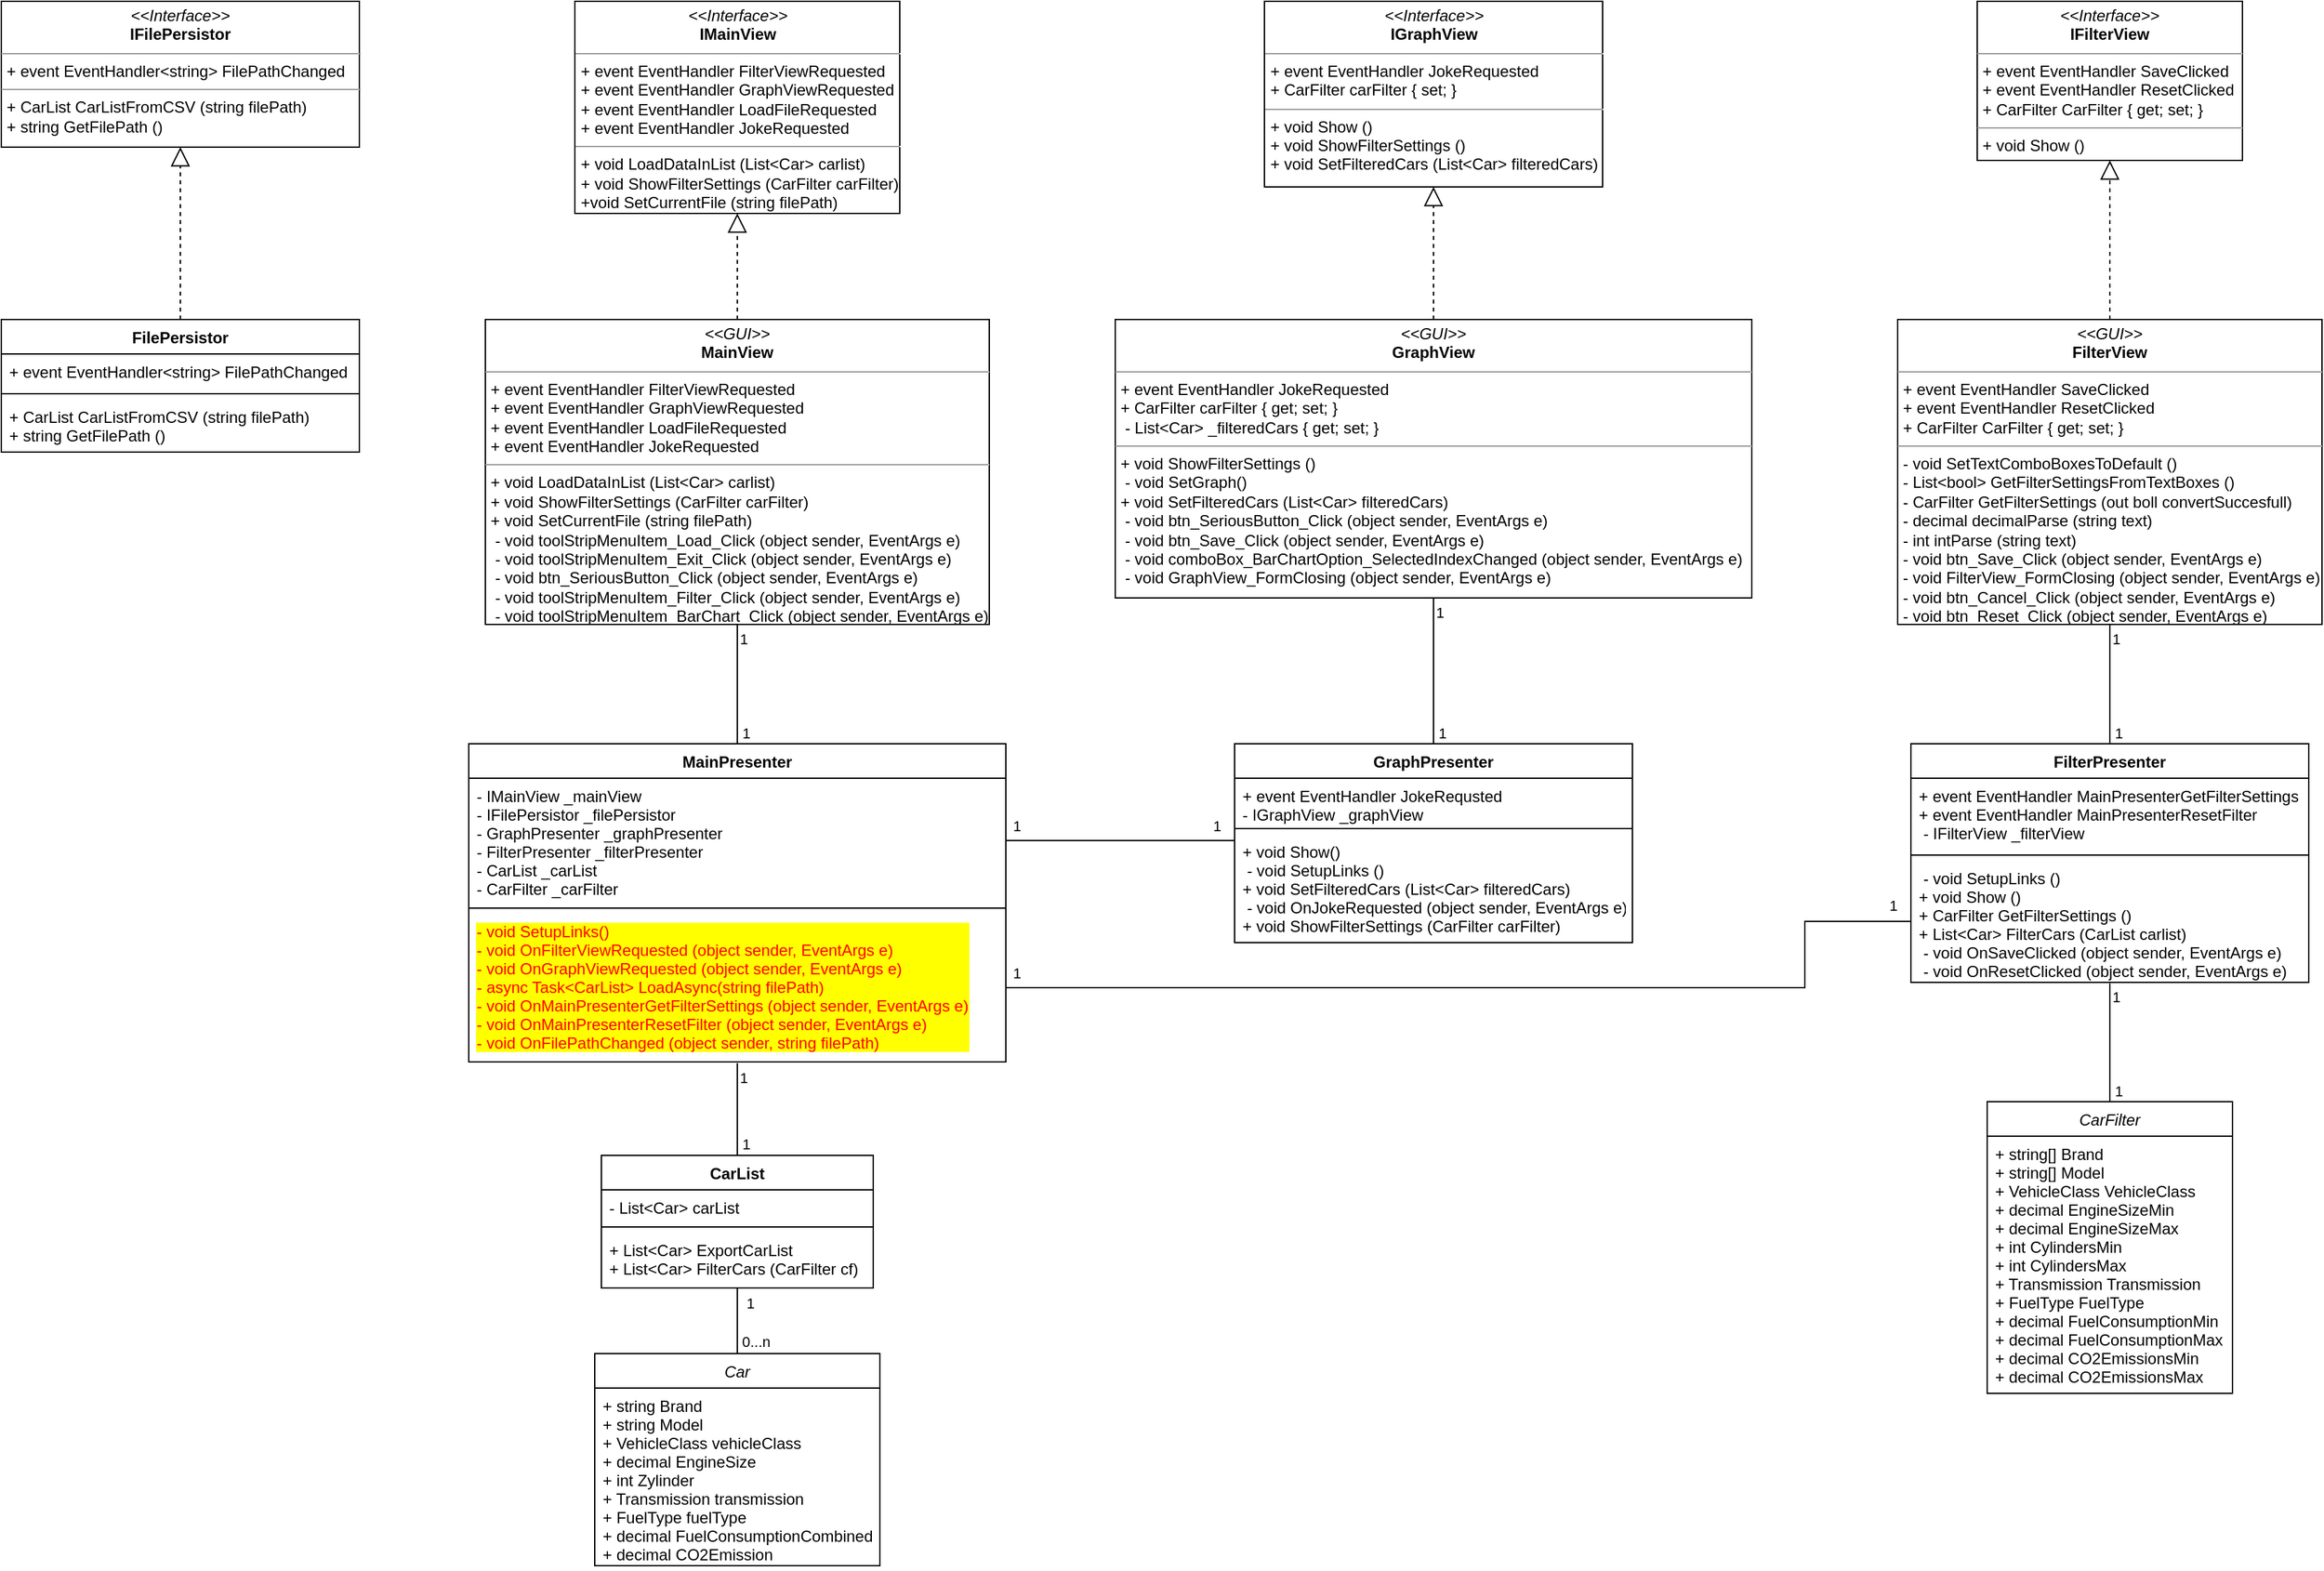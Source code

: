 <mxfile version="16.1.2" type="device"><diagram id="C5RBs43oDa-KdzZeNtuy" name="Page-1"><mxGraphModel dx="2031" dy="1224" grid="1" gridSize="10" guides="1" tooltips="1" connect="1" arrows="1" fold="1" page="1" pageScale="1" pageWidth="4681" pageHeight="3300" math="0" shadow="0"><root><mxCell id="WIyWlLk6GJQsqaUBKTNV-0"/><mxCell id="WIyWlLk6GJQsqaUBKTNV-1" parent="WIyWlLk6GJQsqaUBKTNV-0"/><mxCell id="zkfFHV4jXpPFQw0GAbJ--0" value="Car" style="swimlane;fontStyle=2;align=center;verticalAlign=top;childLayout=stackLayout;horizontal=1;startSize=26;horizontalStack=0;resizeParent=1;resizeLast=0;collapsible=1;marginBottom=0;rounded=0;shadow=0;strokeWidth=1;" parent="WIyWlLk6GJQsqaUBKTNV-1" vertex="1"><mxGeometry x="487.5" y="1060" width="215" height="160" as="geometry"><mxRectangle x="230" y="140" width="160" height="26" as="alternateBounds"/></mxGeometry></mxCell><mxCell id="zkfFHV4jXpPFQw0GAbJ--1" value="+ string Brand&#10;+ string Model&#10;+ VehicleClass vehicleClass&#10;+ decimal EngineSize&#10;+ int Zylinder&#10;+ Transmission transmission&#10;+ FuelType fuelType&#10;+ decimal FuelConsumptionCombined&#10;+ decimal CO2Emission" style="text;align=left;verticalAlign=top;spacingLeft=4;spacingRight=4;overflow=hidden;rotatable=0;points=[[0,0.5],[1,0.5]];portConstraint=eastwest;" parent="zkfFHV4jXpPFQw0GAbJ--0" vertex="1"><mxGeometry y="26" width="215" height="134" as="geometry"/></mxCell><mxCell id="S4POMhUppAolEYFsYcO_-11" value="CarList" style="swimlane;fontStyle=1;align=center;verticalAlign=top;childLayout=stackLayout;horizontal=1;startSize=26;horizontalStack=0;resizeParent=1;resizeParentMax=0;resizeLast=0;collapsible=1;marginBottom=0;" parent="WIyWlLk6GJQsqaUBKTNV-1" vertex="1"><mxGeometry x="492.5" y="910.44" width="205" height="100" as="geometry"/></mxCell><mxCell id="S4POMhUppAolEYFsYcO_-12" value="- List&lt;Car&gt; carList" style="text;strokeColor=none;fillColor=none;align=left;verticalAlign=top;spacingLeft=4;spacingRight=4;overflow=hidden;rotatable=0;points=[[0,0.5],[1,0.5]];portConstraint=eastwest;" parent="S4POMhUppAolEYFsYcO_-11" vertex="1"><mxGeometry y="26" width="205" height="24" as="geometry"/></mxCell><mxCell id="S4POMhUppAolEYFsYcO_-13" value="" style="line;strokeWidth=1;fillColor=none;align=left;verticalAlign=middle;spacingTop=-1;spacingLeft=3;spacingRight=3;rotatable=0;labelPosition=right;points=[];portConstraint=eastwest;" parent="S4POMhUppAolEYFsYcO_-11" vertex="1"><mxGeometry y="50" width="205" height="8" as="geometry"/></mxCell><mxCell id="S4POMhUppAolEYFsYcO_-14" value="+ List&lt;Car&gt; ExportCarList&#10;+ List&lt;Car&gt; FilterCars (CarFilter cf)&#10;" style="text;strokeColor=none;fillColor=none;align=left;verticalAlign=top;spacingLeft=4;spacingRight=4;overflow=hidden;rotatable=0;points=[[0,0.5],[1,0.5]];portConstraint=eastwest;" parent="S4POMhUppAolEYFsYcO_-11" vertex="1"><mxGeometry y="58" width="205" height="42" as="geometry"/></mxCell><mxCell id="S4POMhUppAolEYFsYcO_-16" value="" style="endArrow=none;html=1;edgeStyle=orthogonalEdgeStyle;rounded=0;exitX=0.5;exitY=1;exitDx=0;exitDy=0;entryX=0.5;entryY=0;entryDx=0;entryDy=0;" parent="WIyWlLk6GJQsqaUBKTNV-1" source="S4POMhUppAolEYFsYcO_-11" edge="1" target="zkfFHV4jXpPFQw0GAbJ--0"><mxGeometry relative="1" as="geometry"><mxPoint x="495" y="1000.44" as="sourcePoint"/><mxPoint x="484.66" y="1070.1" as="targetPoint"/><Array as="points"><mxPoint x="595" y="1050"/><mxPoint x="595" y="1050"/></Array></mxGeometry></mxCell><mxCell id="S4POMhUppAolEYFsYcO_-17" value="1" style="edgeLabel;resizable=0;html=1;align=left;verticalAlign=bottom;" parent="S4POMhUppAolEYFsYcO_-16" connectable="0" vertex="1"><mxGeometry x="-1" relative="1" as="geometry"><mxPoint x="5" y="20" as="offset"/></mxGeometry></mxCell><mxCell id="S4POMhUppAolEYFsYcO_-18" value="0...n" style="edgeLabel;resizable=0;html=1;align=right;verticalAlign=bottom;" parent="S4POMhUppAolEYFsYcO_-16" connectable="0" vertex="1"><mxGeometry x="1" relative="1" as="geometry"><mxPoint x="25" as="offset"/></mxGeometry></mxCell><mxCell id="S4POMhUppAolEYFsYcO_-19" value="MainPresenter" style="swimlane;fontStyle=1;align=center;verticalAlign=top;childLayout=stackLayout;horizontal=1;startSize=26;horizontalStack=0;resizeParent=1;resizeParentMax=0;resizeLast=0;collapsible=1;marginBottom=0;" parent="WIyWlLk6GJQsqaUBKTNV-1" vertex="1"><mxGeometry x="392.5" y="600" width="405" height="240" as="geometry"/></mxCell><mxCell id="S4POMhUppAolEYFsYcO_-20" value="- IMainView _mainView&#10;- IFilePersistor _filePersistor&#10;- GraphPresenter _graphPresenter&#10;- FilterPresenter _filterPresenter&#10;- CarList _carList&#10;- CarFilter _carFilter" style="text;strokeColor=none;fillColor=none;align=left;verticalAlign=top;spacingLeft=4;spacingRight=4;overflow=hidden;rotatable=0;points=[[0,0.5],[1,0.5]];portConstraint=eastwest;" parent="S4POMhUppAolEYFsYcO_-19" vertex="1"><mxGeometry y="26" width="405" height="94" as="geometry"/></mxCell><mxCell id="S4POMhUppAolEYFsYcO_-21" value="" style="line;strokeWidth=1;fillColor=none;align=left;verticalAlign=middle;spacingTop=-1;spacingLeft=3;spacingRight=3;rotatable=0;labelPosition=right;points=[];portConstraint=eastwest;" parent="S4POMhUppAolEYFsYcO_-19" vertex="1"><mxGeometry y="120" width="405" height="8" as="geometry"/></mxCell><mxCell id="S4POMhUppAolEYFsYcO_-22" value="- void SetupLinks()&#10;- void OnFilterViewRequested (object sender, EventArgs e)&#10;- void OnGraphViewRequested (object sender, EventArgs e)&#10;- async Task&lt;CarList&gt; LoadAsync(string filePath)&#10;- void OnMainPresenterGetFilterSettings (object sender, EventArgs e)&#10;- void OnMainPresenterResetFilter (object sender, EventArgs e)&#10;- void OnFilePathChanged (object sender, string filePath)" style="text;strokeColor=none;fillColor=none;align=left;verticalAlign=top;spacingLeft=4;spacingRight=4;overflow=hidden;rotatable=0;points=[[0,0.5],[1,0.5]];portConstraint=eastwest;fontColor=#FF0000;labelBackgroundColor=#FFFF00;" parent="S4POMhUppAolEYFsYcO_-19" vertex="1"><mxGeometry y="128" width="405" height="112" as="geometry"/></mxCell><mxCell id="S4POMhUppAolEYFsYcO_-23" value="FilterPresenter" style="swimlane;fontStyle=1;align=center;verticalAlign=top;childLayout=stackLayout;horizontal=1;startSize=26;horizontalStack=0;resizeParent=1;resizeParentMax=0;resizeLast=0;collapsible=1;marginBottom=0;" parent="WIyWlLk6GJQsqaUBKTNV-1" vertex="1"><mxGeometry x="1480" y="600" width="300" height="180" as="geometry"/></mxCell><mxCell id="S4POMhUppAolEYFsYcO_-24" value="+ event EventHandler MainPresenterGetFilterSettings&#10;+ event EventHandler MainPresenterResetFilter&#10; - IFilterView _filterView" style="text;strokeColor=none;fillColor=none;align=left;verticalAlign=top;spacingLeft=4;spacingRight=4;overflow=hidden;rotatable=0;points=[[0,0.5],[1,0.5]];portConstraint=eastwest;" parent="S4POMhUppAolEYFsYcO_-23" vertex="1"><mxGeometry y="26" width="300" height="54" as="geometry"/></mxCell><mxCell id="S4POMhUppAolEYFsYcO_-25" value="" style="line;strokeWidth=1;fillColor=none;align=left;verticalAlign=middle;spacingTop=-1;spacingLeft=3;spacingRight=3;rotatable=0;labelPosition=right;points=[];portConstraint=eastwest;" parent="S4POMhUppAolEYFsYcO_-23" vertex="1"><mxGeometry y="80" width="300" height="8" as="geometry"/></mxCell><mxCell id="S4POMhUppAolEYFsYcO_-26" value=" - void SetupLinks ()&#10;+ void Show ()&#10;+ CarFilter GetFilterSettings ()&#10;+ List&lt;Car&gt; FilterCars (CarList carlist)&#10; - void OnSaveClicked (object sender, EventArgs e)&#10; - void OnResetClicked (object sender, EventArgs e)" style="text;strokeColor=none;fillColor=none;align=left;verticalAlign=top;spacingLeft=4;spacingRight=4;overflow=hidden;rotatable=0;points=[[0,0.5],[1,0.5]];portConstraint=eastwest;" parent="S4POMhUppAolEYFsYcO_-23" vertex="1"><mxGeometry y="88" width="300" height="92" as="geometry"/></mxCell><mxCell id="S4POMhUppAolEYFsYcO_-35" value="&lt;p style=&quot;margin: 0px ; margin-top: 4px ; text-align: center&quot;&gt;&lt;i&gt;&amp;lt;&amp;lt;GUI&amp;gt;&amp;gt;&lt;/i&gt;&lt;br&gt;&lt;b&gt;MainView&lt;/b&gt;&lt;/p&gt;&lt;hr size=&quot;1&quot;&gt;&lt;p style=&quot;margin: 0px 0px 0px 4px&quot;&gt;+ event EventHandler FilterViewRequested&lt;br&gt;&lt;/p&gt;&lt;p style=&quot;margin: 0px 0px 0px 4px&quot;&gt;+ event EventHandler GraphViewRequested&lt;br&gt;&lt;/p&gt;&lt;p style=&quot;margin: 0px 0px 0px 4px&quot;&gt;+ event EventHandler LoadFileRequested&lt;br&gt;&lt;/p&gt;&lt;p style=&quot;margin: 0px 0px 0px 4px&quot;&gt;+ event EventHandler JokeRequested&lt;/p&gt;&lt;hr size=&quot;1&quot;&gt;&lt;p style=&quot;margin: 0px ; margin-left: 4px&quot;&gt;+ void LoadDataInList (List&amp;lt;Car&amp;gt; carlist)&lt;/p&gt;&lt;p style=&quot;margin: 0px ; margin-left: 4px&quot;&gt;+ void ShowFilterSettings (CarFilter carFilter)&lt;/p&gt;&lt;p style=&quot;margin: 0px ; margin-left: 4px&quot;&gt;+ void SetCurrentFile (string filePath)&lt;/p&gt;&lt;p style=&quot;margin: 0px ; margin-left: 4px&quot;&gt;&amp;nbsp;- void toolStripMenuItem_Load_Click (object sender, EventArgs e)&lt;/p&gt;&lt;p style=&quot;margin: 0px ; margin-left: 4px&quot;&gt;&amp;nbsp;- void toolStripMenuItem_Exit_Click (object sender, EventArgs e)&lt;/p&gt;&lt;p style=&quot;margin: 0px ; margin-left: 4px&quot;&gt;&amp;nbsp;- void btn_SeriousButton_Click (object sender, EventArgs e)&lt;/p&gt;&lt;p style=&quot;margin: 0px ; margin-left: 4px&quot;&gt;&amp;nbsp;- void toolStripMenuItem_Filter_Click (object sender, EventArgs e)&lt;/p&gt;&lt;p style=&quot;margin: 0px ; margin-left: 4px&quot;&gt;&amp;nbsp;- void toolStripMenuItem_BarChart_Click (object sender, EventArgs e)&lt;/p&gt;&lt;p style=&quot;margin: 0px ; margin-left: 4px&quot;&gt;&lt;br&gt;&lt;/p&gt;" style="verticalAlign=top;align=left;overflow=fill;fontSize=12;fontFamily=Helvetica;html=1;" parent="WIyWlLk6GJQsqaUBKTNV-1" vertex="1"><mxGeometry x="405" y="280" width="380" height="230" as="geometry"/></mxCell><mxCell id="S4POMhUppAolEYFsYcO_-36" value="&lt;p style=&quot;margin: 0px ; margin-top: 4px ; text-align: center&quot;&gt;&lt;i&gt;&amp;lt;&amp;lt;GUI&amp;gt;&amp;gt;&lt;/i&gt;&lt;br&gt;&lt;b&gt;FilterView&lt;/b&gt;&lt;/p&gt;&lt;hr size=&quot;1&quot;&gt;&lt;p style=&quot;margin: 0px 0px 0px 4px&quot;&gt;+ event EventHandler SaveClicked&lt;br&gt;+ event EventHandler ResetClicked&lt;/p&gt;&lt;p style=&quot;margin: 0px 0px 0px 4px&quot;&gt;+ CarFilter CarFilter { get; set; }&lt;/p&gt;&lt;hr size=&quot;1&quot;&gt;&lt;p style=&quot;margin: 0px ; margin-left: 4px&quot;&gt;- void SetTextComboBoxesToDefault ()&lt;/p&gt;&lt;p style=&quot;margin: 0px ; margin-left: 4px&quot;&gt;- List&amp;lt;bool&amp;gt; GetFilterSettingsFromTextBoxes ()&lt;/p&gt;&lt;p style=&quot;margin: 0px ; margin-left: 4px&quot;&gt;- CarFilter GetFilterSettings (out boll convertSuccesfull)&lt;/p&gt;&lt;p style=&quot;margin: 0px ; margin-left: 4px&quot;&gt;- decimal decimalParse (string text)&lt;/p&gt;&lt;p style=&quot;margin: 0px ; margin-left: 4px&quot;&gt;- int intParse (string text)&lt;/p&gt;&lt;p style=&quot;margin: 0px ; margin-left: 4px&quot;&gt;- void btn_Save_Click (object sender, EventArgs e)&lt;/p&gt;&lt;p style=&quot;margin: 0px ; margin-left: 4px&quot;&gt;- void FilterView_FormClosing (object sender, EventArgs e)&lt;/p&gt;&lt;p style=&quot;margin: 0px ; margin-left: 4px&quot;&gt;- void btn_Cancel_Click (object sender, EventArgs e)&lt;/p&gt;&lt;p style=&quot;margin: 0px ; margin-left: 4px&quot;&gt;- void btn_Reset_Click (object sender, EventArgs e)&lt;/p&gt;" style="verticalAlign=top;align=left;overflow=fill;fontSize=12;fontFamily=Helvetica;html=1;" parent="WIyWlLk6GJQsqaUBKTNV-1" vertex="1"><mxGeometry x="1470" y="280" width="320" height="230" as="geometry"/></mxCell><mxCell id="S4POMhUppAolEYFsYcO_-37" value="" style="endArrow=none;html=1;edgeStyle=orthogonalEdgeStyle;rounded=0;entryX=0.5;entryY=0;entryDx=0;entryDy=0;exitX=0.5;exitY=1;exitDx=0;exitDy=0;" parent="WIyWlLk6GJQsqaUBKTNV-1" source="S4POMhUppAolEYFsYcO_-35" target="S4POMhUppAolEYFsYcO_-19" edge="1"><mxGeometry relative="1" as="geometry"><mxPoint x="640" y="550" as="sourcePoint"/><mxPoint x="805" y="720" as="targetPoint"/></mxGeometry></mxCell><mxCell id="S4POMhUppAolEYFsYcO_-38" value="1" style="edgeLabel;resizable=0;html=1;align=left;verticalAlign=bottom;" parent="S4POMhUppAolEYFsYcO_-37" connectable="0" vertex="1"><mxGeometry x="-1" relative="1" as="geometry"><mxPoint y="19" as="offset"/></mxGeometry></mxCell><mxCell id="S4POMhUppAolEYFsYcO_-39" value="1" style="edgeLabel;resizable=0;html=1;align=right;verticalAlign=bottom;" parent="S4POMhUppAolEYFsYcO_-37" connectable="0" vertex="1"><mxGeometry x="1" relative="1" as="geometry"><mxPoint x="10" as="offset"/></mxGeometry></mxCell><mxCell id="S4POMhUppAolEYFsYcO_-43" value="&lt;p style=&quot;margin: 0px ; margin-top: 4px ; text-align: center&quot;&gt;&lt;i&gt;&amp;lt;&amp;lt;Interface&amp;gt;&amp;gt;&lt;/i&gt;&lt;br&gt;&lt;b&gt;IMainView&lt;/b&gt;&lt;/p&gt;&lt;hr size=&quot;1&quot;&gt;&lt;p style=&quot;margin: 0px ; margin-left: 4px&quot;&gt;+ event EventHandler FilterViewRequested&lt;br&gt;&lt;/p&gt;&lt;p style=&quot;margin: 0px ; margin-left: 4px&quot;&gt;+ event EventHandler GraphViewRequested&lt;br&gt;&lt;/p&gt;&lt;p style=&quot;margin: 0px ; margin-left: 4px&quot;&gt;+ event EventHandler LoadFileRequested&lt;br&gt;&lt;/p&gt;&lt;p style=&quot;margin: 0px ; margin-left: 4px&quot;&gt;+ event EventHandler JokeRequested&lt;br&gt;&lt;/p&gt;&lt;hr size=&quot;1&quot;&gt;&lt;p style=&quot;margin: 0px ; margin-left: 4px&quot;&gt;+ void LoadDataInList (List&amp;lt;Car&amp;gt; carlist)&lt;br&gt;&lt;/p&gt;&lt;p style=&quot;margin: 0px ; margin-left: 4px&quot;&gt;+ void ShowFilterSettings (CarFilter carFilter)&lt;/p&gt;&lt;p style=&quot;margin: 0px ; margin-left: 4px&quot;&gt;+void SetCurrentFile (string filePath)&lt;/p&gt;" style="verticalAlign=top;align=left;overflow=fill;fontSize=12;fontFamily=Helvetica;html=1;" parent="WIyWlLk6GJQsqaUBKTNV-1" vertex="1"><mxGeometry x="472.5" y="40" width="245" height="160" as="geometry"/></mxCell><mxCell id="S4POMhUppAolEYFsYcO_-47" value="&lt;p style=&quot;margin: 0px ; margin-top: 4px ; text-align: center&quot;&gt;&lt;i&gt;&amp;lt;&amp;lt;Interface&amp;gt;&amp;gt;&lt;/i&gt;&lt;br&gt;&lt;b&gt;IFilterView&lt;/b&gt;&lt;/p&gt;&lt;hr size=&quot;1&quot;&gt;&lt;p style=&quot;margin: 0px ; margin-left: 4px&quot;&gt;+ event EventHandler SaveClicked&lt;br&gt;+ event EventHandler ResetClicked&lt;/p&gt;&lt;p style=&quot;margin: 0px ; margin-left: 4px&quot;&gt;+ CarFilter CarFilter { get; set; }&lt;/p&gt;&lt;hr size=&quot;1&quot;&gt;&lt;p style=&quot;margin: 0px ; margin-left: 4px&quot;&gt;+ void Show ()&lt;br&gt;&lt;/p&gt;" style="verticalAlign=top;align=left;overflow=fill;fontSize=12;fontFamily=Helvetica;html=1;" parent="WIyWlLk6GJQsqaUBKTNV-1" vertex="1"><mxGeometry x="1530" y="40" width="200" height="120" as="geometry"/></mxCell><mxCell id="S4POMhUppAolEYFsYcO_-48" value="" style="endArrow=block;dashed=1;endFill=0;endSize=12;html=1;rounded=0;exitX=0.5;exitY=0;exitDx=0;exitDy=0;entryX=0.5;entryY=1;entryDx=0;entryDy=0;" parent="WIyWlLk6GJQsqaUBKTNV-1" source="S4POMhUppAolEYFsYcO_-35" target="S4POMhUppAolEYFsYcO_-43" edge="1"><mxGeometry width="160" relative="1" as="geometry"><mxPoint x="460" y="290" as="sourcePoint"/><mxPoint x="640" y="230" as="targetPoint"/></mxGeometry></mxCell><mxCell id="S4POMhUppAolEYFsYcO_-49" value="" style="endArrow=block;dashed=1;endFill=0;endSize=12;html=1;rounded=0;exitX=0.5;exitY=0;exitDx=0;exitDy=0;entryX=0.5;entryY=1;entryDx=0;entryDy=0;" parent="WIyWlLk6GJQsqaUBKTNV-1" source="S4POMhUppAolEYFsYcO_-36" target="S4POMhUppAolEYFsYcO_-47" edge="1"><mxGeometry width="160" relative="1" as="geometry"><mxPoint x="1685" y="251" as="sourcePoint"/><mxPoint x="1660" y="210" as="targetPoint"/></mxGeometry></mxCell><mxCell id="S4POMhUppAolEYFsYcO_-50" value="FilePersistor" style="swimlane;fontStyle=1;align=center;verticalAlign=top;childLayout=stackLayout;horizontal=1;startSize=26;horizontalStack=0;resizeParent=1;resizeParentMax=0;resizeLast=0;collapsible=1;marginBottom=0;" parent="WIyWlLk6GJQsqaUBKTNV-1" vertex="1"><mxGeometry x="40" y="280.0" width="270" height="100" as="geometry"/></mxCell><mxCell id="S4POMhUppAolEYFsYcO_-51" value="+ event EventHandler&lt;string&gt; FilePathChanged" style="text;strokeColor=none;fillColor=none;align=left;verticalAlign=top;spacingLeft=4;spacingRight=4;overflow=hidden;rotatable=0;points=[[0,0.5],[1,0.5]];portConstraint=eastwest;" parent="S4POMhUppAolEYFsYcO_-50" vertex="1"><mxGeometry y="26" width="270" height="26" as="geometry"/></mxCell><mxCell id="S4POMhUppAolEYFsYcO_-52" value="" style="line;strokeWidth=1;fillColor=none;align=left;verticalAlign=middle;spacingTop=-1;spacingLeft=3;spacingRight=3;rotatable=0;labelPosition=right;points=[];portConstraint=eastwest;" parent="S4POMhUppAolEYFsYcO_-50" vertex="1"><mxGeometry y="52" width="270" height="8" as="geometry"/></mxCell><mxCell id="S4POMhUppAolEYFsYcO_-53" value="+ CarList CarListFromCSV (string filePath)&#10;+ string GetFilePath ()" style="text;strokeColor=none;fillColor=none;align=left;verticalAlign=top;spacingLeft=4;spacingRight=4;overflow=hidden;rotatable=0;points=[[0,0.5],[1,0.5]];portConstraint=eastwest;" parent="S4POMhUppAolEYFsYcO_-50" vertex="1"><mxGeometry y="60" width="270" height="40" as="geometry"/></mxCell><mxCell id="S4POMhUppAolEYFsYcO_-59" value="CarFilter" style="swimlane;fontStyle=2;align=center;verticalAlign=top;childLayout=stackLayout;horizontal=1;startSize=26;horizontalStack=0;resizeParent=1;resizeLast=0;collapsible=1;marginBottom=0;rounded=0;shadow=0;strokeWidth=1;" parent="WIyWlLk6GJQsqaUBKTNV-1" vertex="1"><mxGeometry x="1537.5" y="870" width="185" height="220" as="geometry"><mxRectangle x="230" y="140" width="160" height="26" as="alternateBounds"/></mxGeometry></mxCell><mxCell id="S4POMhUppAolEYFsYcO_-60" value="+ string[] Brand&#10;+ string[] Model&#10;+ VehicleClass VehicleClass&#10;+ decimal EngineSizeMin&#10;+ decimal EngineSizeMax&#10;+ int CylindersMin&#10;+ int CylindersMax&#10;+ Transmission Transmission&#10;+ FuelType FuelType&#10;+ decimal FuelConsumptionMin&#10;+ decimal FuelConsumptionMax&#10;+ decimal CO2EmissionsMin&#10;+ decimal CO2EmissionsMax" style="text;align=left;verticalAlign=top;spacingLeft=4;spacingRight=4;overflow=hidden;rotatable=0;points=[[0,0.5],[1,0.5]];portConstraint=eastwest;" parent="S4POMhUppAolEYFsYcO_-59" vertex="1"><mxGeometry y="26" width="185" height="194" as="geometry"/></mxCell><mxCell id="S4POMhUppAolEYFsYcO_-72" value="&lt;p style=&quot;margin: 0px ; margin-top: 4px ; text-align: center&quot;&gt;&lt;i&gt;&amp;lt;&amp;lt;Interface&amp;gt;&amp;gt;&lt;/i&gt;&lt;br&gt;&lt;b&gt;IFilePersistor&lt;/b&gt;&lt;/p&gt;&lt;hr size=&quot;1&quot;&gt;&lt;p style=&quot;margin: 0px ; margin-left: 4px&quot;&gt;+ event EventHandler&amp;lt;string&amp;gt; FilePathChanged&lt;br&gt;&lt;/p&gt;&lt;hr size=&quot;1&quot;&gt;&lt;p style=&quot;margin: 0px ; margin-left: 4px&quot;&gt;+ CarList CarListFromCSV (string filePath)&lt;/p&gt;&lt;p style=&quot;margin: 0px ; margin-left: 4px&quot;&gt;+ string GetFilePath ()&lt;br&gt;&lt;br&gt;&lt;/p&gt;" style="verticalAlign=top;align=left;overflow=fill;fontSize=12;fontFamily=Helvetica;html=1;" parent="WIyWlLk6GJQsqaUBKTNV-1" vertex="1"><mxGeometry x="40" y="40" width="270" height="110" as="geometry"/></mxCell><mxCell id="S4POMhUppAolEYFsYcO_-73" value="" style="endArrow=block;dashed=1;endFill=0;endSize=12;html=1;rounded=0;exitX=0.5;exitY=0;exitDx=0;exitDy=0;entryX=0.5;entryY=1;entryDx=0;entryDy=0;" parent="WIyWlLk6GJQsqaUBKTNV-1" source="S4POMhUppAolEYFsYcO_-50" target="S4POMhUppAolEYFsYcO_-72" edge="1"><mxGeometry width="160" relative="1" as="geometry"><mxPoint x="350" y="430" as="sourcePoint"/><mxPoint x="240" y="260" as="targetPoint"/></mxGeometry></mxCell><mxCell id="d7zdAtejJqMUDm-qblMJ-0" value="GraphPresenter" style="swimlane;fontStyle=1;align=center;verticalAlign=top;childLayout=stackLayout;horizontal=1;startSize=26;horizontalStack=0;resizeParent=1;resizeParentMax=0;resizeLast=0;collapsible=1;marginBottom=0;" parent="WIyWlLk6GJQsqaUBKTNV-1" vertex="1"><mxGeometry x="970" y="600" width="300" height="150" as="geometry"/></mxCell><mxCell id="d7zdAtejJqMUDm-qblMJ-1" value="+ event EventHandler JokeRequsted&#10;- IGraphView _graphView" style="text;strokeColor=none;fillColor=none;align=left;verticalAlign=top;spacingLeft=4;spacingRight=4;overflow=hidden;rotatable=0;points=[[0,0.5],[1,0.5]];portConstraint=eastwest;" parent="d7zdAtejJqMUDm-qblMJ-0" vertex="1"><mxGeometry y="26" width="300" height="34" as="geometry"/></mxCell><mxCell id="d7zdAtejJqMUDm-qblMJ-3" value="" style="line;strokeWidth=1;fillColor=none;align=left;verticalAlign=middle;spacingTop=-1;spacingLeft=3;spacingRight=3;rotatable=0;labelPosition=right;points=[];portConstraint=eastwest;" parent="d7zdAtejJqMUDm-qblMJ-0" vertex="1"><mxGeometry y="60" width="300" height="8" as="geometry"/></mxCell><mxCell id="d7zdAtejJqMUDm-qblMJ-4" value="+ void Show()&#10; - void SetupLinks ()&#10;+ void SetFilteredCars (List&lt;Car&gt; filteredCars)&#10; - void OnJokeRequested (object sender, EventArgs e)&#10;+ void ShowFilterSettings (CarFilter carFilter)" style="text;strokeColor=none;fillColor=none;align=left;verticalAlign=top;spacingLeft=4;spacingRight=4;overflow=hidden;rotatable=0;points=[[0,0.5],[1,0.5]];portConstraint=eastwest;" parent="d7zdAtejJqMUDm-qblMJ-0" vertex="1"><mxGeometry y="68" width="300" height="82" as="geometry"/></mxCell><mxCell id="d7zdAtejJqMUDm-qblMJ-5" value="&lt;p style=&quot;margin: 0px ; margin-top: 4px ; text-align: center&quot;&gt;&lt;i&gt;&amp;lt;&amp;lt;GUI&amp;gt;&amp;gt;&lt;/i&gt;&lt;br&gt;&lt;b&gt;GraphView&lt;/b&gt;&lt;/p&gt;&lt;hr size=&quot;1&quot;&gt;&lt;p style=&quot;margin: 0px 0px 0px 4px&quot;&gt;+ event EventHandler JokeRequested&lt;/p&gt;&lt;p style=&quot;margin: 0px 0px 0px 4px&quot;&gt;+ CarFilter carFilter { get; set; }&lt;/p&gt;&lt;p style=&quot;margin: 0px 0px 0px 4px&quot;&gt;&amp;nbsp;- List&amp;lt;Car&amp;gt; _filteredCars { get; set; }&lt;/p&gt;&lt;hr size=&quot;1&quot;&gt;&lt;p style=&quot;margin: 0px 0px 0px 4px&quot;&gt;+ void ShowFilterSettings ()&lt;/p&gt;&lt;p style=&quot;margin: 0px 0px 0px 4px&quot;&gt;&amp;nbsp;- void SetGraph()&lt;/p&gt;&lt;p style=&quot;margin: 0px 0px 0px 4px&quot;&gt;+ void SetFilteredCars (List&amp;lt;Car&amp;gt; filteredCars)&lt;/p&gt;&lt;p style=&quot;margin: 0px 0px 0px 4px&quot;&gt;&amp;nbsp;- void btn_SeriousButton_Click (object sender, EventArgs e)&lt;/p&gt;&lt;p style=&quot;margin: 0px 0px 0px 4px&quot;&gt;&amp;nbsp;- void btn_Save_Click (object sender, EventArgs e)&lt;/p&gt;&lt;p style=&quot;margin: 0px 0px 0px 4px&quot;&gt;&amp;nbsp;- void comboBox_BarChartOption_SelectedIndexChanged (object sender, EventArgs e)&lt;/p&gt;&lt;p style=&quot;margin: 0px 0px 0px 4px&quot;&gt;&amp;nbsp;- void GraphView_FormClosing (object sender, EventArgs e)&lt;/p&gt;" style="verticalAlign=top;align=left;overflow=fill;fontSize=12;fontFamily=Helvetica;html=1;" parent="WIyWlLk6GJQsqaUBKTNV-1" vertex="1"><mxGeometry x="880" y="280" width="480" height="210" as="geometry"/></mxCell><mxCell id="d7zdAtejJqMUDm-qblMJ-6" value="&lt;p style=&quot;margin: 0px ; margin-top: 4px ; text-align: center&quot;&gt;&lt;i&gt;&amp;lt;&amp;lt;Interface&amp;gt;&amp;gt;&lt;/i&gt;&lt;br&gt;&lt;b&gt;IGraphView&lt;/b&gt;&lt;/p&gt;&lt;hr size=&quot;1&quot;&gt;&lt;p style=&quot;margin: 0px ; margin-left: 4px&quot;&gt;+ event EventHandler JokeRequested&lt;/p&gt;&lt;p style=&quot;margin: 0px ; margin-left: 4px&quot;&gt;+ CarFilter carFilter { set; }&lt;/p&gt;&lt;hr size=&quot;1&quot;&gt;&lt;p style=&quot;margin: 0px ; margin-left: 4px&quot;&gt;+ void Show ()&lt;br&gt;+ void ShowFilterSettings ()&lt;/p&gt;&lt;p style=&quot;margin: 0px ; margin-left: 4px&quot;&gt;+ void SetFilteredCars (List&amp;lt;Car&amp;gt; filteredCars)&lt;/p&gt;" style="verticalAlign=top;align=left;overflow=fill;fontSize=12;fontFamily=Helvetica;html=1;" parent="WIyWlLk6GJQsqaUBKTNV-1" vertex="1"><mxGeometry x="992.5" y="40" width="255" height="140" as="geometry"/></mxCell><mxCell id="d7zdAtejJqMUDm-qblMJ-14" value="" style="endArrow=block;dashed=1;endFill=0;endSize=12;html=1;rounded=0;exitX=0.5;exitY=0;exitDx=0;exitDy=0;entryX=0.5;entryY=1;entryDx=0;entryDy=0;" parent="WIyWlLk6GJQsqaUBKTNV-1" source="d7zdAtejJqMUDm-qblMJ-5" target="d7zdAtejJqMUDm-qblMJ-6" edge="1"><mxGeometry width="160" relative="1" as="geometry"><mxPoint x="990" y="250" as="sourcePoint"/><mxPoint x="1190" y="230" as="targetPoint"/></mxGeometry></mxCell><mxCell id="V_V536iUlv_jMcwF7h2J-1" value="" style="endArrow=none;html=1;edgeStyle=orthogonalEdgeStyle;rounded=0;exitX=0.5;exitY=1;exitDx=0;exitDy=0;entryX=0.5;entryY=0;entryDx=0;entryDy=0;" edge="1" parent="WIyWlLk6GJQsqaUBKTNV-1" source="d7zdAtejJqMUDm-qblMJ-5" target="d7zdAtejJqMUDm-qblMJ-0"><mxGeometry relative="1" as="geometry"><mxPoint x="605" y="520" as="sourcePoint"/><mxPoint x="1080" y="550" as="targetPoint"/><Array as="points"><mxPoint x="1120" y="590"/><mxPoint x="1120" y="590"/></Array></mxGeometry></mxCell><mxCell id="V_V536iUlv_jMcwF7h2J-2" value="1" style="edgeLabel;resizable=0;html=1;align=left;verticalAlign=bottom;" connectable="0" vertex="1" parent="V_V536iUlv_jMcwF7h2J-1"><mxGeometry x="-1" relative="1" as="geometry"><mxPoint y="19" as="offset"/></mxGeometry></mxCell><mxCell id="V_V536iUlv_jMcwF7h2J-3" value="1" style="edgeLabel;resizable=0;html=1;align=right;verticalAlign=bottom;" connectable="0" vertex="1" parent="V_V536iUlv_jMcwF7h2J-1"><mxGeometry x="1" relative="1" as="geometry"><mxPoint x="10" as="offset"/></mxGeometry></mxCell><mxCell id="V_V536iUlv_jMcwF7h2J-4" value="" style="endArrow=none;html=1;edgeStyle=orthogonalEdgeStyle;rounded=0;exitX=0.5;exitY=1;exitDx=0;exitDy=0;entryX=0.5;entryY=0;entryDx=0;entryDy=0;" edge="1" parent="WIyWlLk6GJQsqaUBKTNV-1" source="S4POMhUppAolEYFsYcO_-36" target="S4POMhUppAolEYFsYcO_-23"><mxGeometry relative="1" as="geometry"><mxPoint x="1430" y="520" as="sourcePoint"/><mxPoint x="1430" y="630" as="targetPoint"/><Array as="points"><mxPoint x="1630" y="570"/><mxPoint x="1630" y="570"/></Array></mxGeometry></mxCell><mxCell id="V_V536iUlv_jMcwF7h2J-5" value="1" style="edgeLabel;resizable=0;html=1;align=left;verticalAlign=bottom;" connectable="0" vertex="1" parent="V_V536iUlv_jMcwF7h2J-4"><mxGeometry x="-1" relative="1" as="geometry"><mxPoint y="19" as="offset"/></mxGeometry></mxCell><mxCell id="V_V536iUlv_jMcwF7h2J-6" value="1" style="edgeLabel;resizable=0;html=1;align=right;verticalAlign=bottom;" connectable="0" vertex="1" parent="V_V536iUlv_jMcwF7h2J-4"><mxGeometry x="1" relative="1" as="geometry"><mxPoint x="10" as="offset"/></mxGeometry></mxCell><mxCell id="V_V536iUlv_jMcwF7h2J-7" value="" style="endArrow=none;html=1;edgeStyle=orthogonalEdgeStyle;rounded=0;exitX=0.5;exitY=1.008;exitDx=0;exitDy=0;exitPerimeter=0;entryX=0.5;entryY=0;entryDx=0;entryDy=0;" edge="1" parent="WIyWlLk6GJQsqaUBKTNV-1" source="S4POMhUppAolEYFsYcO_-26" target="S4POMhUppAolEYFsYcO_-59"><mxGeometry relative="1" as="geometry"><mxPoint x="1620" y="800" as="sourcePoint"/><mxPoint x="1620" y="850" as="targetPoint"/><Array as="points"><mxPoint x="1630" y="860"/><mxPoint x="1630" y="860"/></Array></mxGeometry></mxCell><mxCell id="V_V536iUlv_jMcwF7h2J-8" value="1" style="edgeLabel;resizable=0;html=1;align=left;verticalAlign=bottom;" connectable="0" vertex="1" parent="V_V536iUlv_jMcwF7h2J-7"><mxGeometry x="-1" relative="1" as="geometry"><mxPoint y="19" as="offset"/></mxGeometry></mxCell><mxCell id="V_V536iUlv_jMcwF7h2J-9" value="1" style="edgeLabel;resizable=0;html=1;align=right;verticalAlign=bottom;" connectable="0" vertex="1" parent="V_V536iUlv_jMcwF7h2J-7"><mxGeometry x="1" relative="1" as="geometry"><mxPoint x="10" as="offset"/></mxGeometry></mxCell><mxCell id="V_V536iUlv_jMcwF7h2J-12" value="" style="endArrow=none;html=1;edgeStyle=orthogonalEdgeStyle;rounded=0;entryX=0.5;entryY=0;entryDx=0;entryDy=0;exitX=0.5;exitY=1.009;exitDx=0;exitDy=0;exitPerimeter=0;" edge="1" parent="WIyWlLk6GJQsqaUBKTNV-1" source="S4POMhUppAolEYFsYcO_-22" target="S4POMhUppAolEYFsYcO_-11"><mxGeometry relative="1" as="geometry"><mxPoint x="590" y="860" as="sourcePoint"/><mxPoint x="580" y="940" as="targetPoint"/></mxGeometry></mxCell><mxCell id="V_V536iUlv_jMcwF7h2J-13" value="1" style="edgeLabel;resizable=0;html=1;align=left;verticalAlign=bottom;" connectable="0" vertex="1" parent="V_V536iUlv_jMcwF7h2J-12"><mxGeometry x="-1" relative="1" as="geometry"><mxPoint y="19" as="offset"/></mxGeometry></mxCell><mxCell id="V_V536iUlv_jMcwF7h2J-14" value="1" style="edgeLabel;resizable=0;html=1;align=right;verticalAlign=bottom;" connectable="0" vertex="1" parent="V_V536iUlv_jMcwF7h2J-12"><mxGeometry x="1" relative="1" as="geometry"><mxPoint x="10" as="offset"/></mxGeometry></mxCell><mxCell id="V_V536iUlv_jMcwF7h2J-15" value="" style="endArrow=none;html=1;edgeStyle=orthogonalEdgeStyle;rounded=0;entryX=0;entryY=0.5;entryDx=0;entryDy=0;exitX=1;exitY=0.5;exitDx=0;exitDy=0;" edge="1" parent="WIyWlLk6GJQsqaUBKTNV-1" source="S4POMhUppAolEYFsYcO_-20" target="d7zdAtejJqMUDm-qblMJ-4"><mxGeometry relative="1" as="geometry"><mxPoint x="880" y="620" as="sourcePoint"/><mxPoint x="880" y="710" as="targetPoint"/><Array as="points"><mxPoint x="970" y="673"/></Array></mxGeometry></mxCell><mxCell id="V_V536iUlv_jMcwF7h2J-16" value="1" style="edgeLabel;resizable=0;html=1;align=left;verticalAlign=bottom;" connectable="0" vertex="1" parent="V_V536iUlv_jMcwF7h2J-15"><mxGeometry x="-1" relative="1" as="geometry"><mxPoint x="3" y="-3" as="offset"/></mxGeometry></mxCell><mxCell id="V_V536iUlv_jMcwF7h2J-17" value="1" style="edgeLabel;resizable=0;html=1;align=right;verticalAlign=bottom;" connectable="0" vertex="1" parent="V_V536iUlv_jMcwF7h2J-15"><mxGeometry x="1" relative="1" as="geometry"><mxPoint x="-10" y="-39" as="offset"/></mxGeometry></mxCell><mxCell id="V_V536iUlv_jMcwF7h2J-18" value="" style="endArrow=none;html=1;edgeStyle=orthogonalEdgeStyle;rounded=0;entryX=0;entryY=0.5;entryDx=0;entryDy=0;exitX=1;exitY=0.5;exitDx=0;exitDy=0;" edge="1" parent="WIyWlLk6GJQsqaUBKTNV-1" source="S4POMhUppAolEYFsYcO_-22" target="S4POMhUppAolEYFsYcO_-26"><mxGeometry relative="1" as="geometry"><mxPoint x="807.5" y="683.0" as="sourcePoint"/><mxPoint x="980" y="719" as="targetPoint"/><Array as="points"><mxPoint x="1400" y="784"/><mxPoint x="1400" y="734"/></Array></mxGeometry></mxCell><mxCell id="V_V536iUlv_jMcwF7h2J-19" value="1" style="edgeLabel;resizable=0;html=1;align=left;verticalAlign=bottom;" connectable="0" vertex="1" parent="V_V536iUlv_jMcwF7h2J-18"><mxGeometry x="-1" relative="1" as="geometry"><mxPoint x="3" y="-3" as="offset"/></mxGeometry></mxCell><mxCell id="V_V536iUlv_jMcwF7h2J-20" value="1" style="edgeLabel;resizable=0;html=1;align=right;verticalAlign=bottom;" connectable="0" vertex="1" parent="V_V536iUlv_jMcwF7h2J-18"><mxGeometry x="1" relative="1" as="geometry"><mxPoint x="-10" y="-4" as="offset"/></mxGeometry></mxCell></root></mxGraphModel></diagram></mxfile>